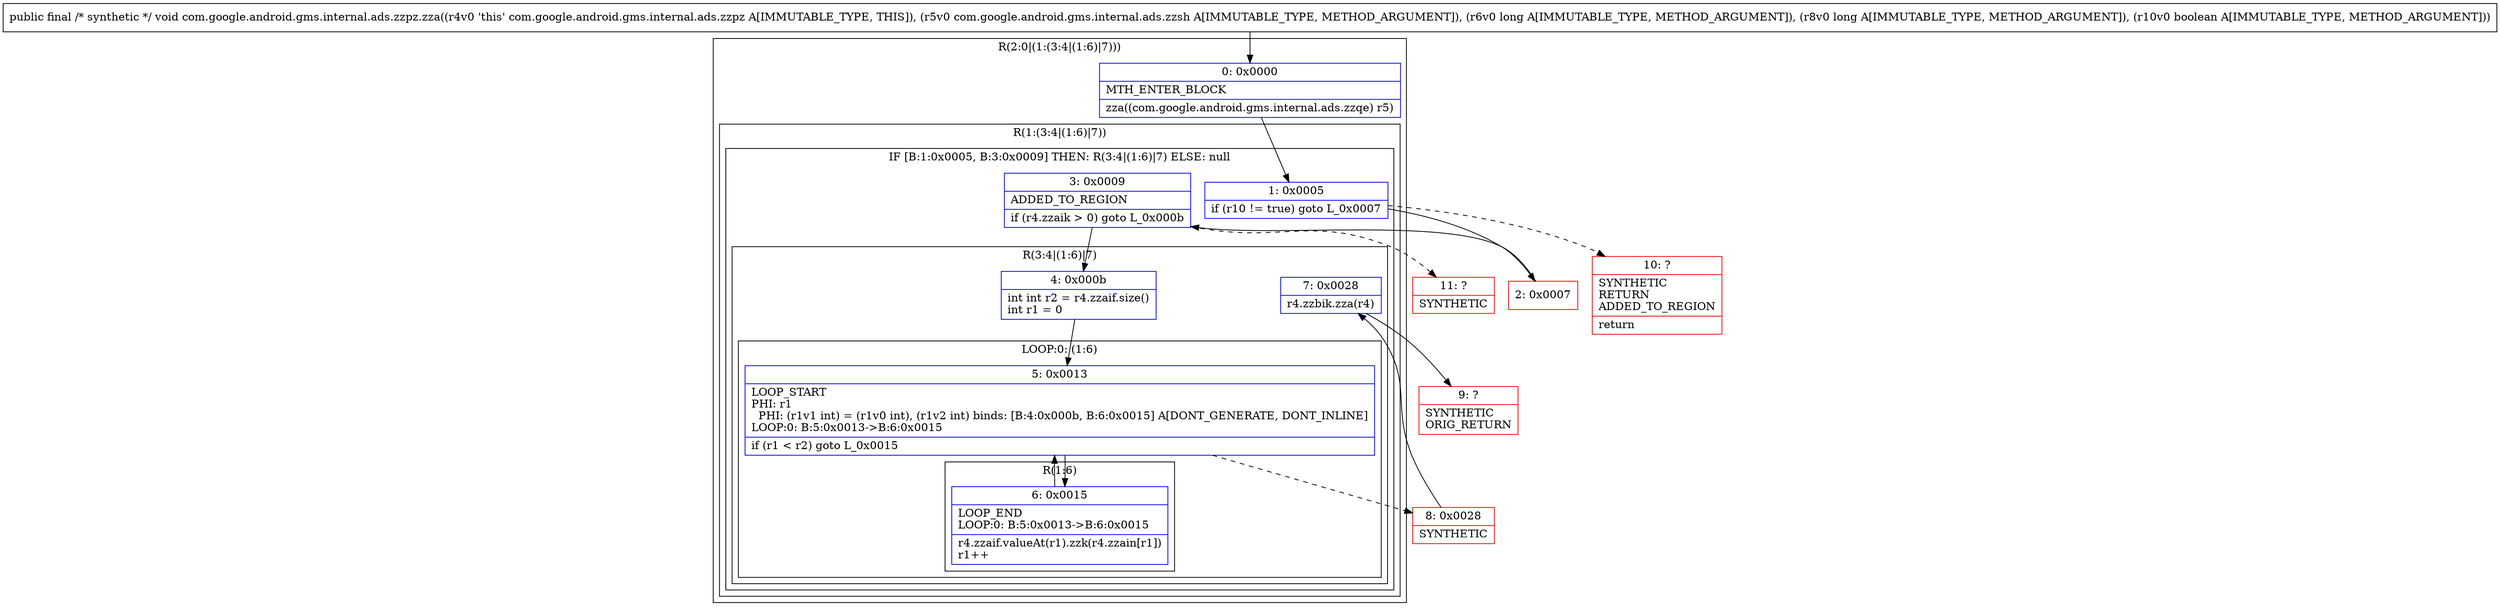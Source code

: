 digraph "CFG forcom.google.android.gms.internal.ads.zzpz.zza(Lcom\/google\/android\/gms\/internal\/ads\/zzsh;JJZ)V" {
subgraph cluster_Region_1416386458 {
label = "R(2:0|(1:(3:4|(1:6)|7)))";
node [shape=record,color=blue];
Node_0 [shape=record,label="{0\:\ 0x0000|MTH_ENTER_BLOCK\l|zza((com.google.android.gms.internal.ads.zzqe) r5)\l}"];
subgraph cluster_Region_1263218427 {
label = "R(1:(3:4|(1:6)|7))";
node [shape=record,color=blue];
subgraph cluster_IfRegion_501393750 {
label = "IF [B:1:0x0005, B:3:0x0009] THEN: R(3:4|(1:6)|7) ELSE: null";
node [shape=record,color=blue];
Node_1 [shape=record,label="{1\:\ 0x0005|if (r10 != true) goto L_0x0007\l}"];
Node_3 [shape=record,label="{3\:\ 0x0009|ADDED_TO_REGION\l|if (r4.zzaik \> 0) goto L_0x000b\l}"];
subgraph cluster_Region_358462880 {
label = "R(3:4|(1:6)|7)";
node [shape=record,color=blue];
Node_4 [shape=record,label="{4\:\ 0x000b|int int r2 = r4.zzaif.size()\lint r1 = 0\l}"];
subgraph cluster_LoopRegion_1960331589 {
label = "LOOP:0: (1:6)";
node [shape=record,color=blue];
Node_5 [shape=record,label="{5\:\ 0x0013|LOOP_START\lPHI: r1 \l  PHI: (r1v1 int) = (r1v0 int), (r1v2 int) binds: [B:4:0x000b, B:6:0x0015] A[DONT_GENERATE, DONT_INLINE]\lLOOP:0: B:5:0x0013\-\>B:6:0x0015\l|if (r1 \< r2) goto L_0x0015\l}"];
subgraph cluster_Region_315365129 {
label = "R(1:6)";
node [shape=record,color=blue];
Node_6 [shape=record,label="{6\:\ 0x0015|LOOP_END\lLOOP:0: B:5:0x0013\-\>B:6:0x0015\l|r4.zzaif.valueAt(r1).zzk(r4.zzain[r1])\lr1++\l}"];
}
}
Node_7 [shape=record,label="{7\:\ 0x0028|r4.zzbik.zza(r4)\l}"];
}
}
}
}
Node_2 [shape=record,color=red,label="{2\:\ 0x0007}"];
Node_8 [shape=record,color=red,label="{8\:\ 0x0028|SYNTHETIC\l}"];
Node_9 [shape=record,color=red,label="{9\:\ ?|SYNTHETIC\lORIG_RETURN\l}"];
Node_10 [shape=record,color=red,label="{10\:\ ?|SYNTHETIC\lRETURN\lADDED_TO_REGION\l|return\l}"];
Node_11 [shape=record,color=red,label="{11\:\ ?|SYNTHETIC\l}"];
MethodNode[shape=record,label="{public final \/* synthetic *\/ void com.google.android.gms.internal.ads.zzpz.zza((r4v0 'this' com.google.android.gms.internal.ads.zzpz A[IMMUTABLE_TYPE, THIS]), (r5v0 com.google.android.gms.internal.ads.zzsh A[IMMUTABLE_TYPE, METHOD_ARGUMENT]), (r6v0 long A[IMMUTABLE_TYPE, METHOD_ARGUMENT]), (r8v0 long A[IMMUTABLE_TYPE, METHOD_ARGUMENT]), (r10v0 boolean A[IMMUTABLE_TYPE, METHOD_ARGUMENT])) }"];
MethodNode -> Node_0;
Node_0 -> Node_1;
Node_1 -> Node_2;
Node_1 -> Node_10[style=dashed];
Node_3 -> Node_4;
Node_3 -> Node_11[style=dashed];
Node_4 -> Node_5;
Node_5 -> Node_6;
Node_5 -> Node_8[style=dashed];
Node_6 -> Node_5;
Node_7 -> Node_9;
Node_2 -> Node_3;
Node_8 -> Node_7;
}

